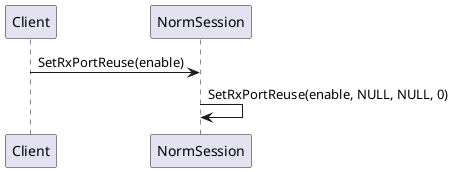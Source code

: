 @startuml
Client -> NormSession : SetRxPortReuse(enable)
NormSession -> NormSession : SetRxPortReuse(enable, NULL, NULL, 0)
@enduml